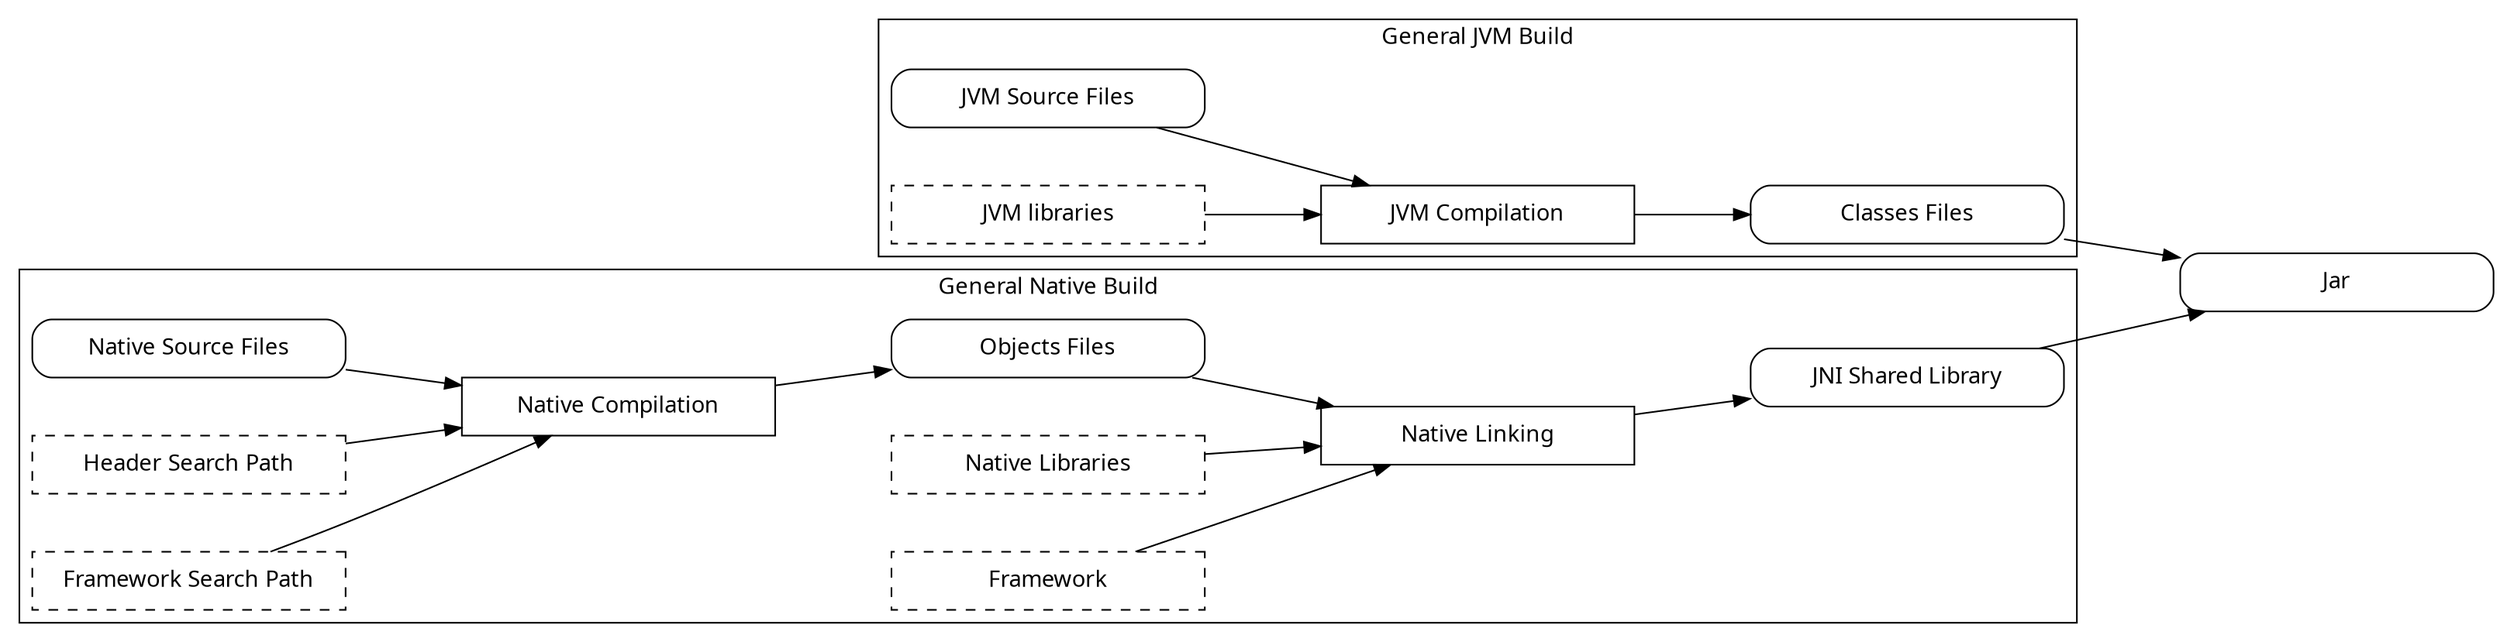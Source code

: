 digraph buildingJniProjectsBuildOverview {
	graph [ dpi = 100, fontname="Sans"];
	node [fontname = "Sans"];
	edge [fontname = "Sans"];
	compound=true
	graph[nodesep=0.5, ranksep=1]
	node [shape=rectangle, fixedsize=true, width=2.7, height=0.5];
	rankdir=LR

	jar[style=rounded label="Jar"]

	subgraph cluster_jvm {
		jvmSourceSet[style=rounded label="JVM Source Files"]
		compileJvm[label="JVM Compilation"]
		classes[style=rounded label="Classes Files"]
		jvmLibraries[style=dashed label="JVM libraries"]

		jvmSourceSet -> compileJvm -> classes
		jvmLibraries -> compileJvm
		label="General JVM Build"
	}

	subgraph cluster_native {
		nativeSourceSet[style=rounded label="Native Source Files"]
		headerSearchPath[style=dashed label="Header Search Path"]
		frameworkSearchPath[style=dashed label="Framework Search Path"]
		compileNative[label="Native Compilation"]
		objects[style=rounded label="Objects Files"]
		nativeLibraries[style=dashed label="Native Libraries"]
		framework[style=dashed label="Framework"]
		link[label="Native Linking"]
		sharedLibrary[style=rounded label="JNI Shared Library"]

		nativeSourceSet -> compileNative -> objects -> link -> sharedLibrary
		headerSearchPath -> compileNative
		frameworkSearchPath -> compileNative
		nativeLibraries -> link
		framework -> link
		label="General Native Build"
	}

	classes -> jar
	sharedLibrary -> jar
}
